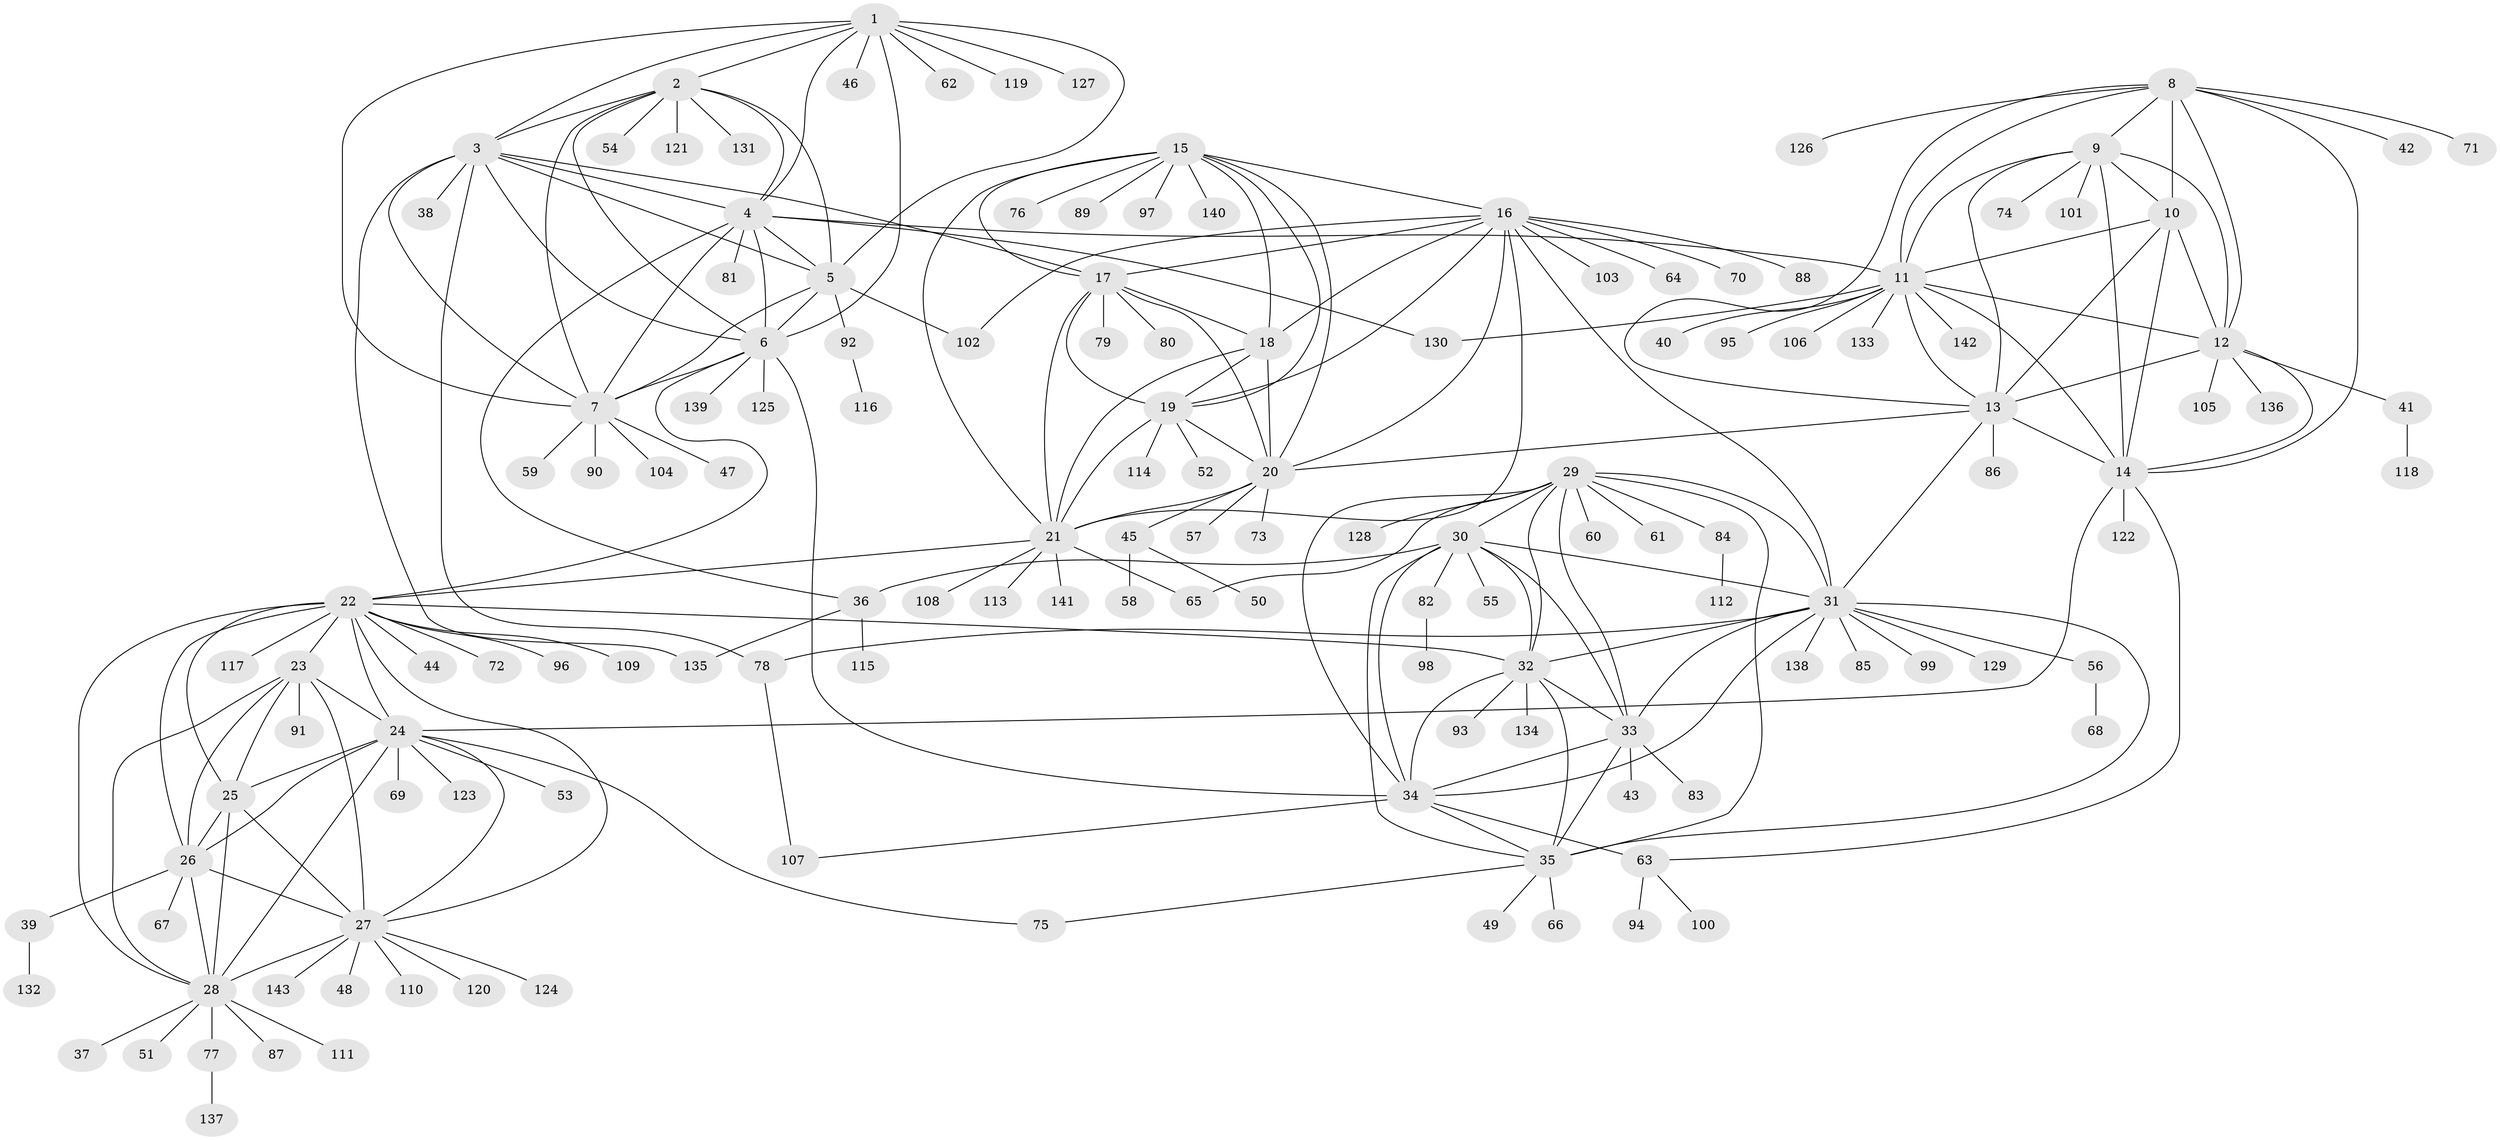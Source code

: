 // coarse degree distribution, {8: 0.0782608695652174, 7: 0.034782608695652174, 11: 0.017391304347826087, 10: 0.034782608695652174, 5: 0.02608695652173913, 16: 0.008695652173913044, 12: 0.008695652173913044, 6: 0.008695652173913044, 9: 0.017391304347826087, 13: 0.008695652173913044, 15: 0.008695652173913044, 4: 0.008695652173913044, 1: 0.6695652173913044, 2: 0.05217391304347826, 3: 0.017391304347826087}
// Generated by graph-tools (version 1.1) at 2025/24/03/03/25 07:24:10]
// undirected, 143 vertices, 232 edges
graph export_dot {
graph [start="1"]
  node [color=gray90,style=filled];
  1;
  2;
  3;
  4;
  5;
  6;
  7;
  8;
  9;
  10;
  11;
  12;
  13;
  14;
  15;
  16;
  17;
  18;
  19;
  20;
  21;
  22;
  23;
  24;
  25;
  26;
  27;
  28;
  29;
  30;
  31;
  32;
  33;
  34;
  35;
  36;
  37;
  38;
  39;
  40;
  41;
  42;
  43;
  44;
  45;
  46;
  47;
  48;
  49;
  50;
  51;
  52;
  53;
  54;
  55;
  56;
  57;
  58;
  59;
  60;
  61;
  62;
  63;
  64;
  65;
  66;
  67;
  68;
  69;
  70;
  71;
  72;
  73;
  74;
  75;
  76;
  77;
  78;
  79;
  80;
  81;
  82;
  83;
  84;
  85;
  86;
  87;
  88;
  89;
  90;
  91;
  92;
  93;
  94;
  95;
  96;
  97;
  98;
  99;
  100;
  101;
  102;
  103;
  104;
  105;
  106;
  107;
  108;
  109;
  110;
  111;
  112;
  113;
  114;
  115;
  116;
  117;
  118;
  119;
  120;
  121;
  122;
  123;
  124;
  125;
  126;
  127;
  128;
  129;
  130;
  131;
  132;
  133;
  134;
  135;
  136;
  137;
  138;
  139;
  140;
  141;
  142;
  143;
  1 -- 2;
  1 -- 3;
  1 -- 4;
  1 -- 5;
  1 -- 6;
  1 -- 7;
  1 -- 46;
  1 -- 62;
  1 -- 119;
  1 -- 127;
  2 -- 3;
  2 -- 4;
  2 -- 5;
  2 -- 6;
  2 -- 7;
  2 -- 54;
  2 -- 121;
  2 -- 131;
  3 -- 4;
  3 -- 5;
  3 -- 6;
  3 -- 7;
  3 -- 17;
  3 -- 38;
  3 -- 78;
  3 -- 135;
  4 -- 5;
  4 -- 6;
  4 -- 7;
  4 -- 11;
  4 -- 36;
  4 -- 81;
  4 -- 130;
  5 -- 6;
  5 -- 7;
  5 -- 92;
  5 -- 102;
  6 -- 7;
  6 -- 22;
  6 -- 34;
  6 -- 125;
  6 -- 139;
  7 -- 47;
  7 -- 59;
  7 -- 90;
  7 -- 104;
  8 -- 9;
  8 -- 10;
  8 -- 11;
  8 -- 12;
  8 -- 13;
  8 -- 14;
  8 -- 42;
  8 -- 71;
  8 -- 126;
  9 -- 10;
  9 -- 11;
  9 -- 12;
  9 -- 13;
  9 -- 14;
  9 -- 74;
  9 -- 101;
  10 -- 11;
  10 -- 12;
  10 -- 13;
  10 -- 14;
  11 -- 12;
  11 -- 13;
  11 -- 14;
  11 -- 40;
  11 -- 95;
  11 -- 106;
  11 -- 130;
  11 -- 133;
  11 -- 142;
  12 -- 13;
  12 -- 14;
  12 -- 41;
  12 -- 105;
  12 -- 136;
  13 -- 14;
  13 -- 20;
  13 -- 31;
  13 -- 86;
  14 -- 24;
  14 -- 63;
  14 -- 122;
  15 -- 16;
  15 -- 17;
  15 -- 18;
  15 -- 19;
  15 -- 20;
  15 -- 21;
  15 -- 76;
  15 -- 89;
  15 -- 97;
  15 -- 140;
  16 -- 17;
  16 -- 18;
  16 -- 19;
  16 -- 20;
  16 -- 21;
  16 -- 31;
  16 -- 64;
  16 -- 70;
  16 -- 88;
  16 -- 102;
  16 -- 103;
  17 -- 18;
  17 -- 19;
  17 -- 20;
  17 -- 21;
  17 -- 79;
  17 -- 80;
  18 -- 19;
  18 -- 20;
  18 -- 21;
  19 -- 20;
  19 -- 21;
  19 -- 52;
  19 -- 114;
  20 -- 21;
  20 -- 45;
  20 -- 57;
  20 -- 73;
  21 -- 22;
  21 -- 65;
  21 -- 108;
  21 -- 113;
  21 -- 141;
  22 -- 23;
  22 -- 24;
  22 -- 25;
  22 -- 26;
  22 -- 27;
  22 -- 28;
  22 -- 32;
  22 -- 44;
  22 -- 72;
  22 -- 96;
  22 -- 109;
  22 -- 117;
  23 -- 24;
  23 -- 25;
  23 -- 26;
  23 -- 27;
  23 -- 28;
  23 -- 91;
  24 -- 25;
  24 -- 26;
  24 -- 27;
  24 -- 28;
  24 -- 53;
  24 -- 69;
  24 -- 75;
  24 -- 123;
  25 -- 26;
  25 -- 27;
  25 -- 28;
  26 -- 27;
  26 -- 28;
  26 -- 39;
  26 -- 67;
  27 -- 28;
  27 -- 48;
  27 -- 110;
  27 -- 120;
  27 -- 124;
  27 -- 143;
  28 -- 37;
  28 -- 51;
  28 -- 77;
  28 -- 87;
  28 -- 111;
  29 -- 30;
  29 -- 31;
  29 -- 32;
  29 -- 33;
  29 -- 34;
  29 -- 35;
  29 -- 60;
  29 -- 61;
  29 -- 65;
  29 -- 84;
  29 -- 128;
  30 -- 31;
  30 -- 32;
  30 -- 33;
  30 -- 34;
  30 -- 35;
  30 -- 36;
  30 -- 55;
  30 -- 82;
  31 -- 32;
  31 -- 33;
  31 -- 34;
  31 -- 35;
  31 -- 56;
  31 -- 78;
  31 -- 85;
  31 -- 99;
  31 -- 129;
  31 -- 138;
  32 -- 33;
  32 -- 34;
  32 -- 35;
  32 -- 93;
  32 -- 134;
  33 -- 34;
  33 -- 35;
  33 -- 43;
  33 -- 83;
  34 -- 35;
  34 -- 63;
  34 -- 107;
  35 -- 49;
  35 -- 66;
  35 -- 75;
  36 -- 115;
  36 -- 135;
  39 -- 132;
  41 -- 118;
  45 -- 50;
  45 -- 58;
  56 -- 68;
  63 -- 94;
  63 -- 100;
  77 -- 137;
  78 -- 107;
  82 -- 98;
  84 -- 112;
  92 -- 116;
}
